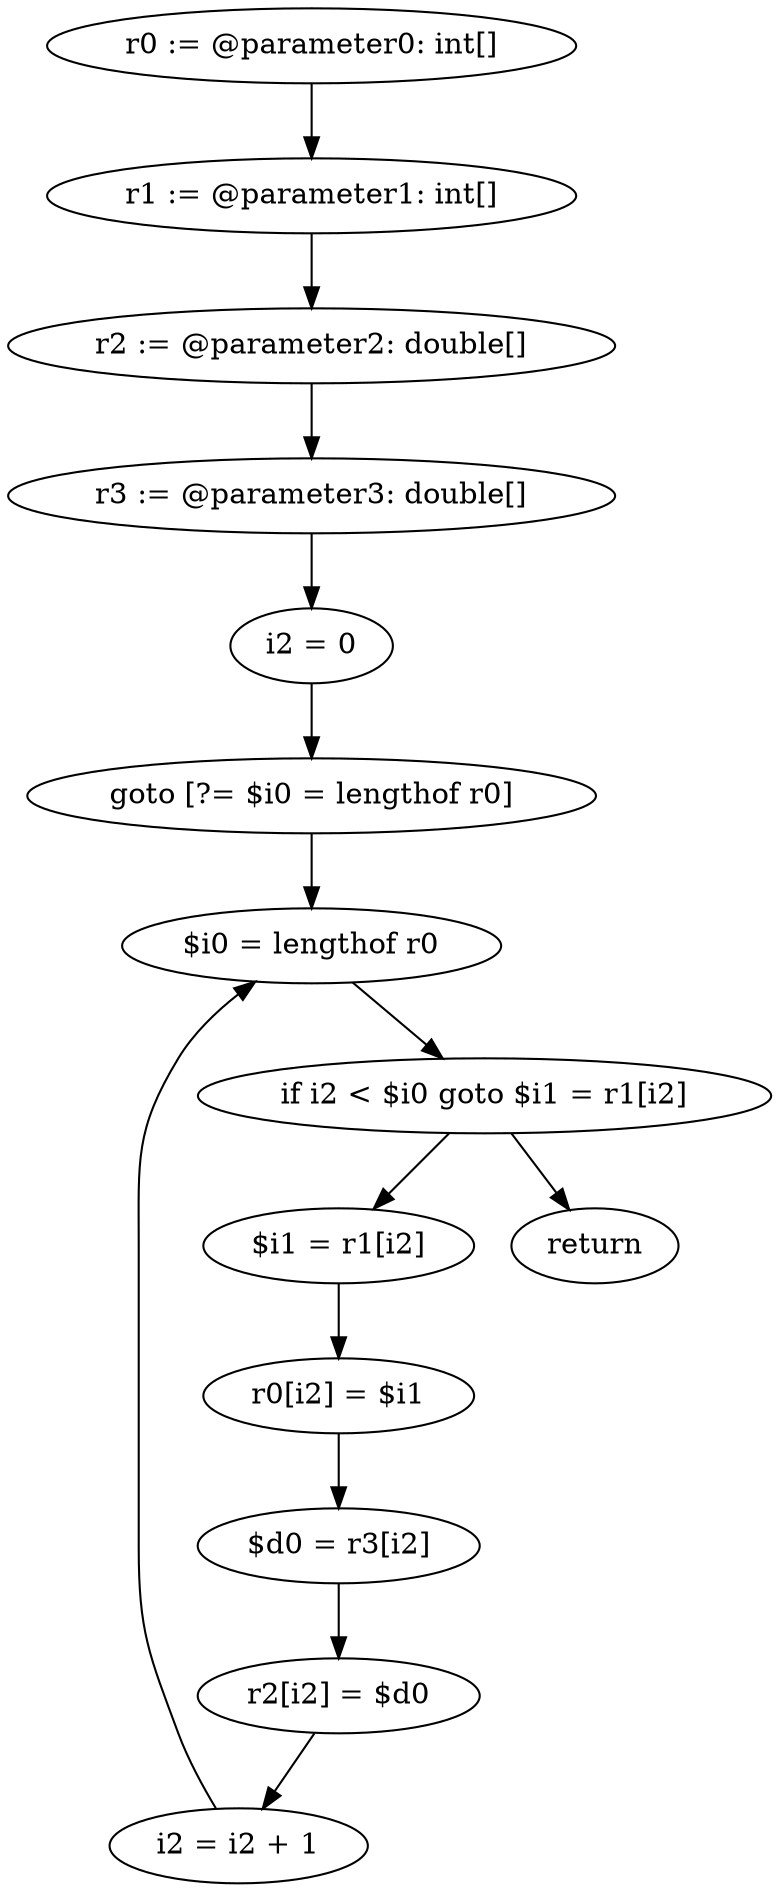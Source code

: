digraph "unitGraph" {
    "r0 := @parameter0: int[]"
    "r1 := @parameter1: int[]"
    "r2 := @parameter2: double[]"
    "r3 := @parameter3: double[]"
    "i2 = 0"
    "goto [?= $i0 = lengthof r0]"
    "$i1 = r1[i2]"
    "r0[i2] = $i1"
    "$d0 = r3[i2]"
    "r2[i2] = $d0"
    "i2 = i2 + 1"
    "$i0 = lengthof r0"
    "if i2 < $i0 goto $i1 = r1[i2]"
    "return"
    "r0 := @parameter0: int[]"->"r1 := @parameter1: int[]";
    "r1 := @parameter1: int[]"->"r2 := @parameter2: double[]";
    "r2 := @parameter2: double[]"->"r3 := @parameter3: double[]";
    "r3 := @parameter3: double[]"->"i2 = 0";
    "i2 = 0"->"goto [?= $i0 = lengthof r0]";
    "goto [?= $i0 = lengthof r0]"->"$i0 = lengthof r0";
    "$i1 = r1[i2]"->"r0[i2] = $i1";
    "r0[i2] = $i1"->"$d0 = r3[i2]";
    "$d0 = r3[i2]"->"r2[i2] = $d0";
    "r2[i2] = $d0"->"i2 = i2 + 1";
    "i2 = i2 + 1"->"$i0 = lengthof r0";
    "$i0 = lengthof r0"->"if i2 < $i0 goto $i1 = r1[i2]";
    "if i2 < $i0 goto $i1 = r1[i2]"->"return";
    "if i2 < $i0 goto $i1 = r1[i2]"->"$i1 = r1[i2]";
}
